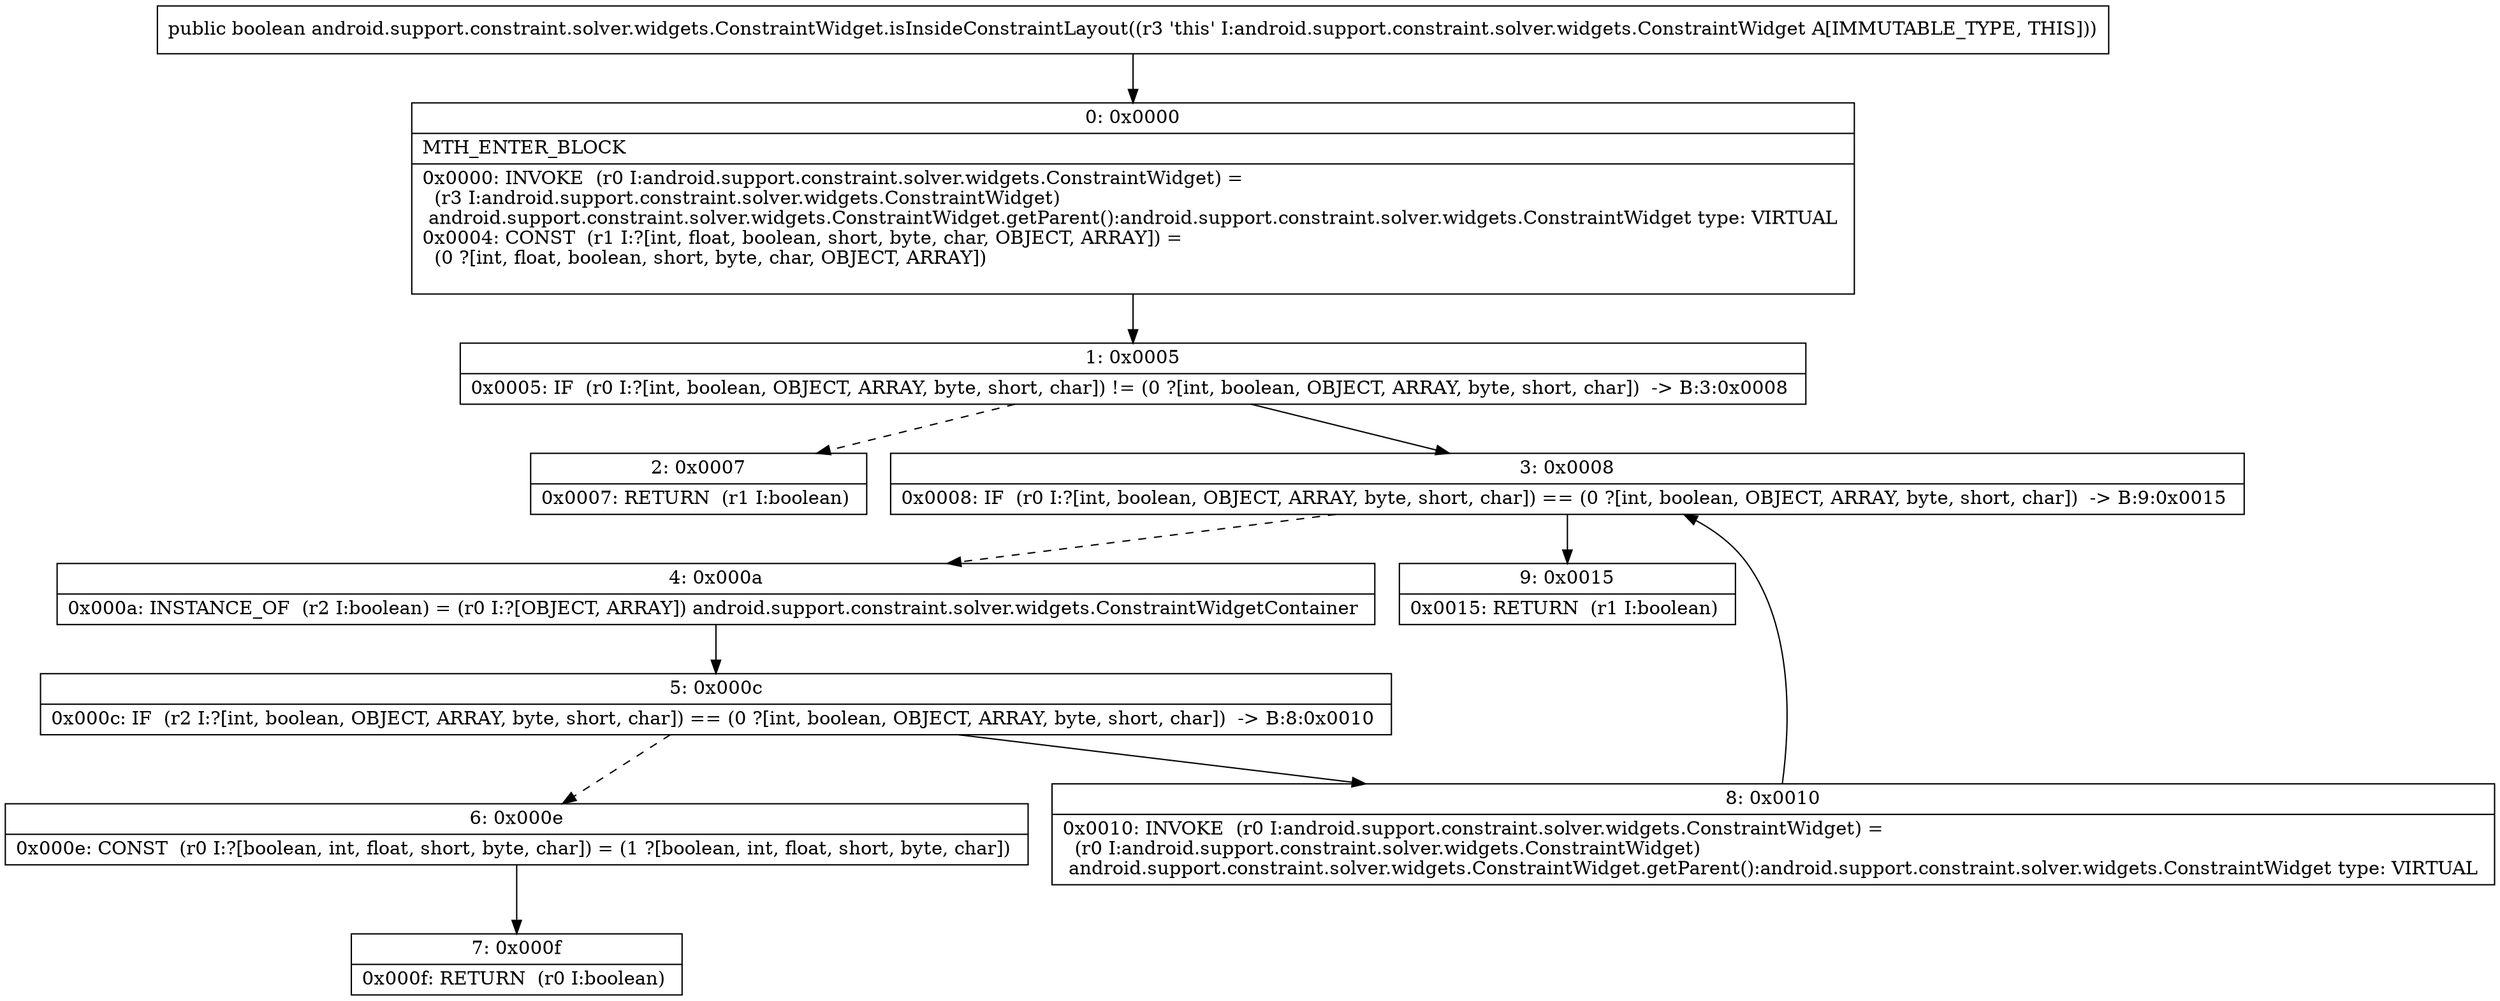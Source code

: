 digraph "CFG forandroid.support.constraint.solver.widgets.ConstraintWidget.isInsideConstraintLayout()Z" {
Node_0 [shape=record,label="{0\:\ 0x0000|MTH_ENTER_BLOCK\l|0x0000: INVOKE  (r0 I:android.support.constraint.solver.widgets.ConstraintWidget) = \l  (r3 I:android.support.constraint.solver.widgets.ConstraintWidget)\l android.support.constraint.solver.widgets.ConstraintWidget.getParent():android.support.constraint.solver.widgets.ConstraintWidget type: VIRTUAL \l0x0004: CONST  (r1 I:?[int, float, boolean, short, byte, char, OBJECT, ARRAY]) = \l  (0 ?[int, float, boolean, short, byte, char, OBJECT, ARRAY])\l \l}"];
Node_1 [shape=record,label="{1\:\ 0x0005|0x0005: IF  (r0 I:?[int, boolean, OBJECT, ARRAY, byte, short, char]) != (0 ?[int, boolean, OBJECT, ARRAY, byte, short, char])  \-\> B:3:0x0008 \l}"];
Node_2 [shape=record,label="{2\:\ 0x0007|0x0007: RETURN  (r1 I:boolean) \l}"];
Node_3 [shape=record,label="{3\:\ 0x0008|0x0008: IF  (r0 I:?[int, boolean, OBJECT, ARRAY, byte, short, char]) == (0 ?[int, boolean, OBJECT, ARRAY, byte, short, char])  \-\> B:9:0x0015 \l}"];
Node_4 [shape=record,label="{4\:\ 0x000a|0x000a: INSTANCE_OF  (r2 I:boolean) = (r0 I:?[OBJECT, ARRAY]) android.support.constraint.solver.widgets.ConstraintWidgetContainer \l}"];
Node_5 [shape=record,label="{5\:\ 0x000c|0x000c: IF  (r2 I:?[int, boolean, OBJECT, ARRAY, byte, short, char]) == (0 ?[int, boolean, OBJECT, ARRAY, byte, short, char])  \-\> B:8:0x0010 \l}"];
Node_6 [shape=record,label="{6\:\ 0x000e|0x000e: CONST  (r0 I:?[boolean, int, float, short, byte, char]) = (1 ?[boolean, int, float, short, byte, char]) \l}"];
Node_7 [shape=record,label="{7\:\ 0x000f|0x000f: RETURN  (r0 I:boolean) \l}"];
Node_8 [shape=record,label="{8\:\ 0x0010|0x0010: INVOKE  (r0 I:android.support.constraint.solver.widgets.ConstraintWidget) = \l  (r0 I:android.support.constraint.solver.widgets.ConstraintWidget)\l android.support.constraint.solver.widgets.ConstraintWidget.getParent():android.support.constraint.solver.widgets.ConstraintWidget type: VIRTUAL \l}"];
Node_9 [shape=record,label="{9\:\ 0x0015|0x0015: RETURN  (r1 I:boolean) \l}"];
MethodNode[shape=record,label="{public boolean android.support.constraint.solver.widgets.ConstraintWidget.isInsideConstraintLayout((r3 'this' I:android.support.constraint.solver.widgets.ConstraintWidget A[IMMUTABLE_TYPE, THIS])) }"];
MethodNode -> Node_0;
Node_0 -> Node_1;
Node_1 -> Node_2[style=dashed];
Node_1 -> Node_3;
Node_3 -> Node_4[style=dashed];
Node_3 -> Node_9;
Node_4 -> Node_5;
Node_5 -> Node_6[style=dashed];
Node_5 -> Node_8;
Node_6 -> Node_7;
Node_8 -> Node_3;
}

